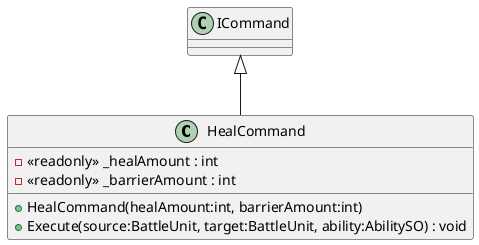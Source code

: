 @startuml
class HealCommand {
    - <<readonly>> _healAmount : int
    - <<readonly>> _barrierAmount : int
    + HealCommand(healAmount:int, barrierAmount:int)
    + Execute(source:BattleUnit, target:BattleUnit, ability:AbilitySO) : void
}
ICommand <|-- HealCommand
@enduml

